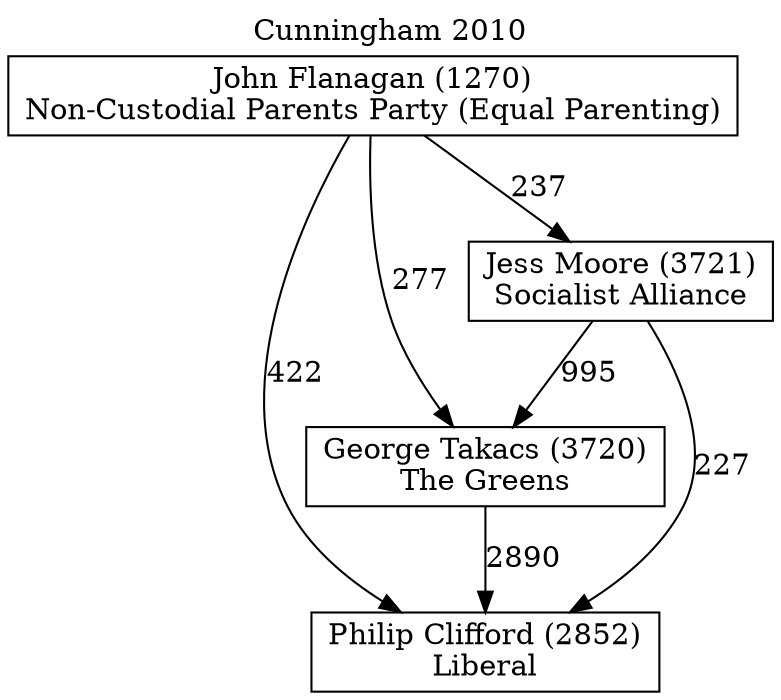 // House preference flow
digraph "Philip Clifford (2852)_Cunningham_2010" {
	graph [label="Cunningham 2010" labelloc=t mclimit=10]
	node [shape=box]
	"Philip Clifford (2852)" [label="Philip Clifford (2852)
Liberal"]
	"George Takacs (3720)" [label="George Takacs (3720)
The Greens"]
	"Jess Moore (3721)" [label="Jess Moore (3721)
Socialist Alliance"]
	"John Flanagan (1270)" [label="John Flanagan (1270)
Non-Custodial Parents Party (Equal Parenting)"]
	"George Takacs (3720)" -> "Philip Clifford (2852)" [label=2890]
	"Jess Moore (3721)" -> "George Takacs (3720)" [label=995]
	"John Flanagan (1270)" -> "Jess Moore (3721)" [label=237]
	"Jess Moore (3721)" -> "Philip Clifford (2852)" [label=227]
	"John Flanagan (1270)" -> "Philip Clifford (2852)" [label=422]
	"John Flanagan (1270)" -> "George Takacs (3720)" [label=277]
}

